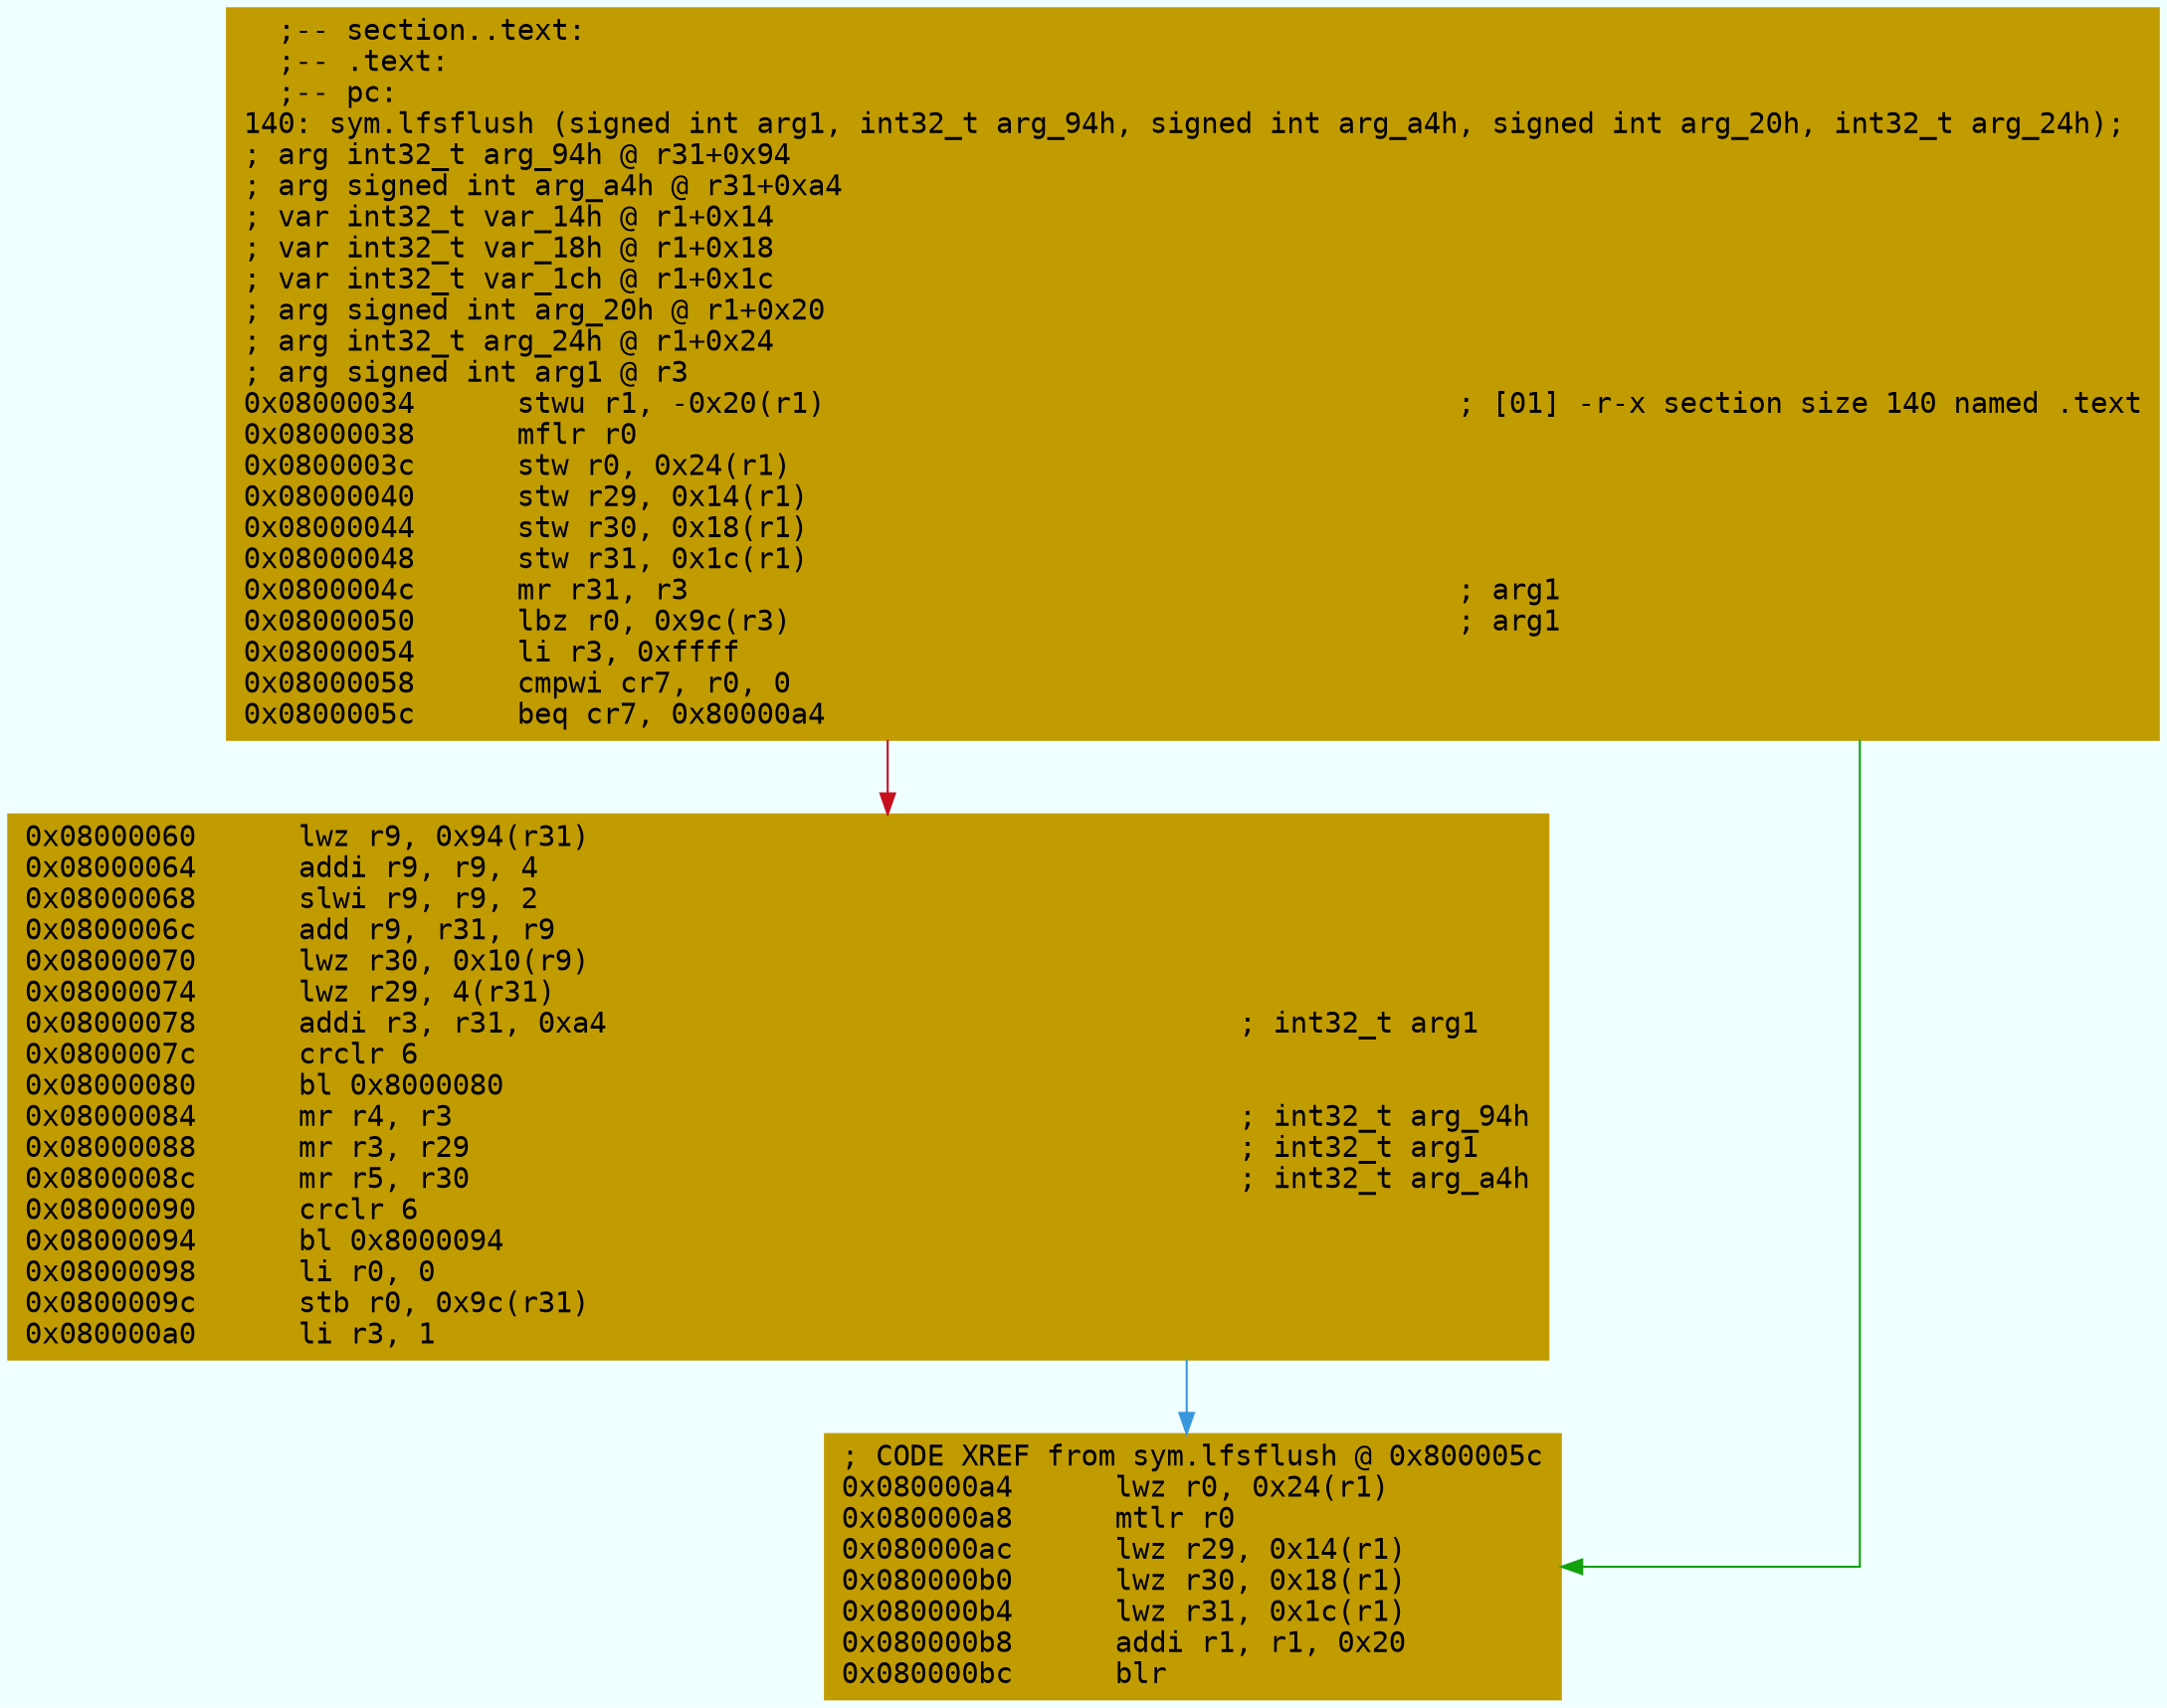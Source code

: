 digraph code {
	graph [bgcolor=azure fontsize=8 fontname="Courier" splines="ortho"];
	node [fillcolor=gray style=filled shape=box];
	edge [arrowhead="normal"];
	"0x08000034" [URL="sym.lfsflush/0x08000034", fillcolor="#c19c00",color="#c19c00", fontname="Courier",label="  ;-- section..text:\l  ;-- .text:\l  ;-- pc:\l140: sym.lfsflush (signed int arg1, int32_t arg_94h, signed int arg_a4h, signed int arg_20h, int32_t arg_24h);\l; arg int32_t arg_94h @ r31+0x94\l; arg signed int arg_a4h @ r31+0xa4\l; var int32_t var_14h @ r1+0x14\l; var int32_t var_18h @ r1+0x18\l; var int32_t var_1ch @ r1+0x1c\l; arg signed int arg_20h @ r1+0x20\l; arg int32_t arg_24h @ r1+0x24\l; arg signed int arg1 @ r3\l0x08000034      stwu r1, -0x20(r1)                                     ; [01] -r-x section size 140 named .text\l0x08000038      mflr r0\l0x0800003c      stw r0, 0x24(r1)\l0x08000040      stw r29, 0x14(r1)\l0x08000044      stw r30, 0x18(r1)\l0x08000048      stw r31, 0x1c(r1)\l0x0800004c      mr r31, r3                                             ; arg1\l0x08000050      lbz r0, 0x9c(r3)                                       ; arg1\l0x08000054      li r3, 0xffff\l0x08000058      cmpwi cr7, r0, 0\l0x0800005c      beq cr7, 0x80000a4\l"]
	"0x08000060" [URL="sym.lfsflush/0x08000060", fillcolor="#c19c00",color="#c19c00", fontname="Courier",label="0x08000060      lwz r9, 0x94(r31)\l0x08000064      addi r9, r9, 4\l0x08000068      slwi r9, r9, 2\l0x0800006c      add r9, r31, r9\l0x08000070      lwz r30, 0x10(r9)\l0x08000074      lwz r29, 4(r31)\l0x08000078      addi r3, r31, 0xa4                                     ; int32_t arg1\l0x0800007c      crclr 6\l0x08000080      bl 0x8000080\l0x08000084      mr r4, r3                                              ; int32_t arg_94h\l0x08000088      mr r3, r29                                             ; int32_t arg1\l0x0800008c      mr r5, r30                                             ; int32_t arg_a4h\l0x08000090      crclr 6\l0x08000094      bl 0x8000094\l0x08000098      li r0, 0\l0x0800009c      stb r0, 0x9c(r31)\l0x080000a0      li r3, 1\l"]
	"0x080000a4" [URL="sym.lfsflush/0x080000a4", fillcolor="#c19c00",color="#c19c00", fontname="Courier",label="; CODE XREF from sym.lfsflush @ 0x800005c\l0x080000a4      lwz r0, 0x24(r1)\l0x080000a8      mtlr r0\l0x080000ac      lwz r29, 0x14(r1)\l0x080000b0      lwz r30, 0x18(r1)\l0x080000b4      lwz r31, 0x1c(r1)\l0x080000b8      addi r1, r1, 0x20\l0x080000bc      blr\l"]
        "0x08000034" -> "0x080000a4" [color="#13a10e"];
        "0x08000034" -> "0x08000060" [color="#c50f1f"];
        "0x08000060" -> "0x080000a4" [color="#3a96dd"];
}
